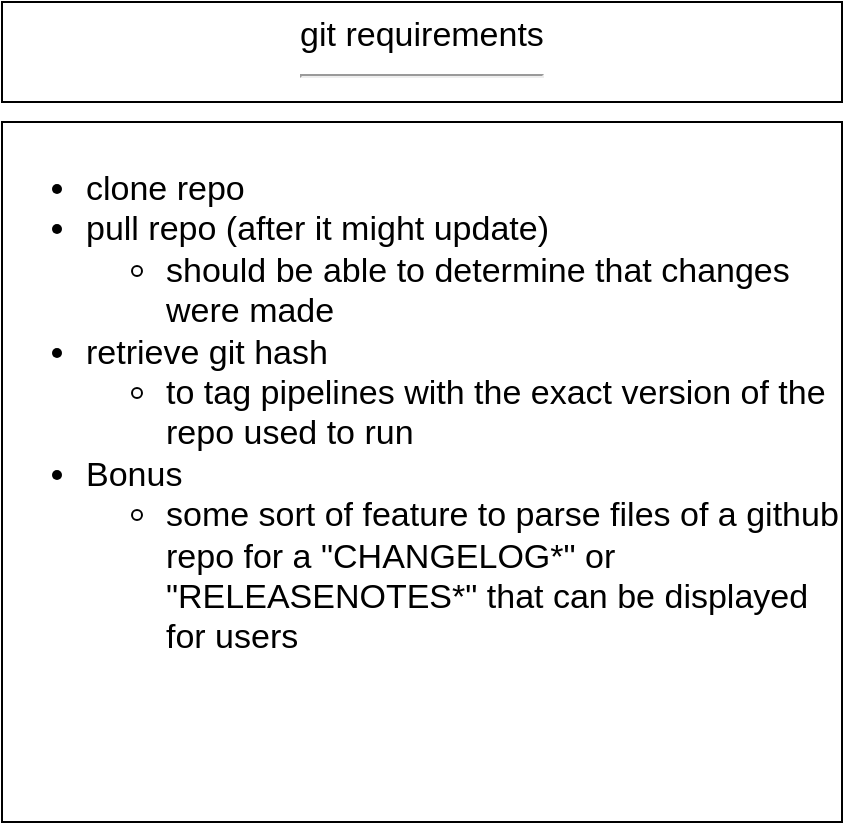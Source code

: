 <mxfile>
    <diagram id="NfRJwdA8AYz-zy0kMAGs" name="Page-1">
        <mxGraphModel dx="2424" dy="1191" grid="1" gridSize="10" guides="1" tooltips="1" connect="1" arrows="1" fold="1" page="1" pageScale="1" pageWidth="1600" pageHeight="900" math="0" shadow="0">
            <root>
                <mxCell id="0"/>
                <mxCell id="1" parent="0"/>
                <mxCell id="2" value="git requirements&lt;br&gt;&lt;hr&gt;" style="whiteSpace=wrap;html=1;fontSize=17;align=center;verticalAlign=top;" vertex="1" parent="1">
                    <mxGeometry x="150" y="150" width="420" height="50" as="geometry"/>
                </mxCell>
                <mxCell id="4" value="&lt;ul&gt;&lt;li style=&quot;border-color: var(--border-color); text-align: left;&quot;&gt;clone repo&lt;/li&gt;&lt;li style=&quot;border-color: var(--border-color); text-align: left;&quot;&gt;pull repo (after it might update)&lt;/li&gt;&lt;ul&gt;&lt;li style=&quot;border-color: var(--border-color); text-align: left;&quot;&gt;should be able to determine that changes were made&lt;/li&gt;&lt;/ul&gt;&lt;li style=&quot;border-color: var(--border-color);&quot;&gt;retrieve git hash&amp;nbsp;&lt;/li&gt;&lt;ul&gt;&lt;li style=&quot;border-color: var(--border-color);&quot;&gt;to tag pipelines with the exact version of the repo used to run&amp;nbsp;&lt;/li&gt;&lt;/ul&gt;&lt;li style=&quot;border-color: var(--border-color);&quot;&gt;Bonus&lt;/li&gt;&lt;ul&gt;&lt;li style=&quot;border-color: var(--border-color);&quot;&gt;some sort of feature to parse files of a github repo for a &quot;CHANGELOG*&quot; or &quot;RELEASENOTES*&quot; that can be displayed for users&lt;/li&gt;&lt;/ul&gt;&lt;/ul&gt;" style="whiteSpace=wrap;html=1;fontSize=17;align=left;verticalAlign=top;" vertex="1" parent="1">
                    <mxGeometry x="150" y="210" width="420" height="350" as="geometry"/>
                </mxCell>
            </root>
        </mxGraphModel>
    </diagram>
</mxfile>